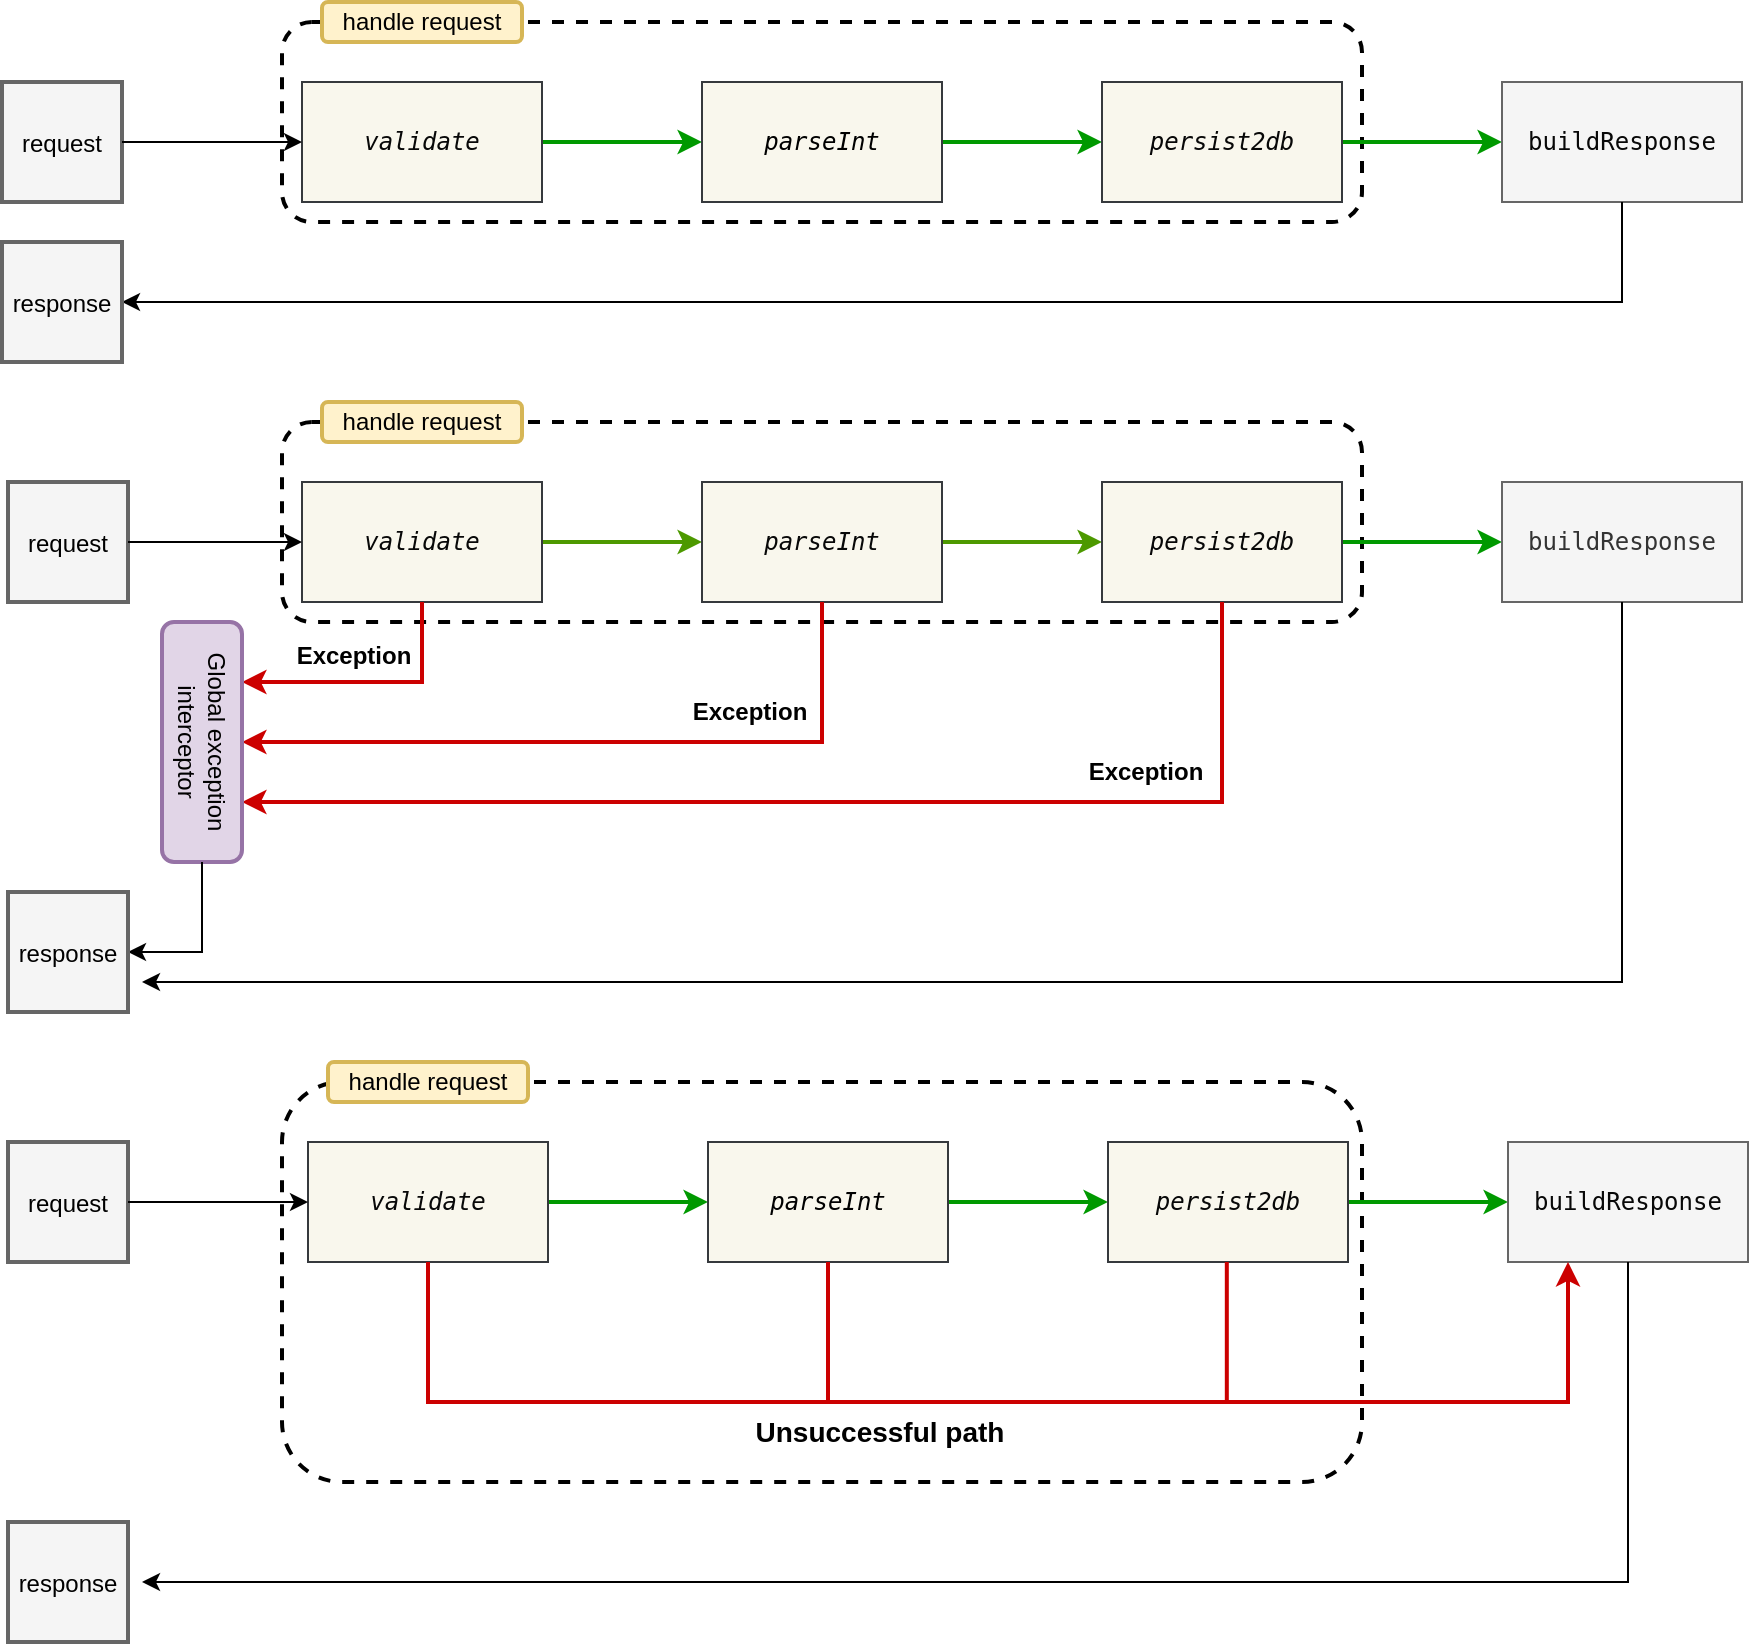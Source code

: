 <mxfile version="15.8.2" type="device"><diagram id="qGpos7aXrx1F_1WhVM0h" name="Page-1"><mxGraphModel dx="1912" dy="726" grid="1" gridSize="10" guides="1" tooltips="1" connect="1" arrows="1" fold="1" page="1" pageScale="1" pageWidth="827" pageHeight="1169" math="0" shadow="0"><root><mxCell id="0"/><mxCell id="1" parent="0"/><mxCell id="6pscqbQ4PJLI-jrFgOlu-64" value="" style="rounded=1;whiteSpace=wrap;html=1;fillColor=none;dashed=1;strokeWidth=2;connectable=0;allowArrows=0;" vertex="1" parent="1"><mxGeometry x="30" y="620" width="540" height="200" as="geometry"/></mxCell><mxCell id="6pscqbQ4PJLI-jrFgOlu-10" value="" style="rounded=1;whiteSpace=wrap;html=1;fillColor=none;dashed=1;strokeWidth=2;connectable=0;allowArrows=0;" vertex="1" parent="1"><mxGeometry x="30" y="90" width="540" height="100" as="geometry"/></mxCell><mxCell id="6pscqbQ4PJLI-jrFgOlu-3" value="" style="edgeStyle=orthogonalEdgeStyle;rounded=0;orthogonalLoop=1;jettySize=auto;html=1;fontColor=#4D9900;strokeColor=#009900;strokeWidth=2;" edge="1" parent="1" source="6pscqbQ4PJLI-jrFgOlu-1" target="6pscqbQ4PJLI-jrFgOlu-2"><mxGeometry relative="1" as="geometry"/></mxCell><mxCell id="6pscqbQ4PJLI-jrFgOlu-1" value="&lt;pre style=&quot;color: rgb(8 , 8 , 8) ; font-family: &amp;#34;jetbrains mono&amp;#34; , monospace&quot;&gt;&lt;span style=&quot;font-style: italic&quot;&gt;validate&lt;/span&gt;&lt;/pre&gt;" style="rounded=0;whiteSpace=wrap;html=1;fillColor=#f9f7ed;strokeColor=#36393d;" vertex="1" parent="1"><mxGeometry x="40" y="120" width="120" height="60" as="geometry"/></mxCell><mxCell id="6pscqbQ4PJLI-jrFgOlu-5" value="" style="edgeStyle=orthogonalEdgeStyle;rounded=0;orthogonalLoop=1;jettySize=auto;html=1;fontColor=#4D9900;strokeColor=#009900;strokeWidth=2;" edge="1" parent="1" source="6pscqbQ4PJLI-jrFgOlu-2" target="6pscqbQ4PJLI-jrFgOlu-4"><mxGeometry relative="1" as="geometry"/></mxCell><mxCell id="6pscqbQ4PJLI-jrFgOlu-2" value="&lt;pre style=&quot;font-family: &amp;#34;jetbrains mono&amp;#34; , monospace&quot;&gt;&lt;pre style=&quot;font-family: &amp;#34;jetbrains mono&amp;#34; , monospace&quot;&gt;&lt;span style=&quot;font-style: italic&quot;&gt;parseInt&lt;/span&gt;&lt;/pre&gt;&lt;/pre&gt;" style="rounded=0;whiteSpace=wrap;html=1;fillColor=#f9f7ed;strokeColor=#36393d;" vertex="1" parent="1"><mxGeometry x="240" y="120" width="120" height="60" as="geometry"/></mxCell><mxCell id="6pscqbQ4PJLI-jrFgOlu-7" value="" style="edgeStyle=orthogonalEdgeStyle;rounded=0;orthogonalLoop=1;jettySize=auto;html=1;fontColor=#4D9900;strokeColor=#009900;strokeWidth=2;" edge="1" parent="1" source="6pscqbQ4PJLI-jrFgOlu-4" target="6pscqbQ4PJLI-jrFgOlu-6"><mxGeometry relative="1" as="geometry"/></mxCell><mxCell id="6pscqbQ4PJLI-jrFgOlu-4" value="&lt;pre style=&quot;color: rgb(8 , 8 , 8) ; font-family: &amp;#34;jetbrains mono&amp;#34; , monospace&quot;&gt;&lt;pre style=&quot;font-family: &amp;#34;jetbrains mono&amp;#34; , monospace&quot;&gt;&lt;pre style=&quot;font-family: &amp;#34;jetbrains mono&amp;#34; , monospace&quot;&gt;&lt;span style=&quot;font-style: italic&quot;&gt;persist2db&lt;/span&gt;&lt;/pre&gt;&lt;/pre&gt;&lt;/pre&gt;" style="rounded=0;whiteSpace=wrap;html=1;fillColor=#f9f7ed;strokeColor=#36393d;" vertex="1" parent="1"><mxGeometry x="440" y="120" width="120" height="60" as="geometry"/></mxCell><mxCell id="6pscqbQ4PJLI-jrFgOlu-6" value="&lt;pre style=&quot;color: rgb(8 , 8 , 8) ; font-family: &amp;#34;jetbrains mono&amp;#34; , monospace&quot;&gt;&lt;pre style=&quot;font-family: &amp;#34;jetbrains mono&amp;#34; , monospace&quot;&gt;&lt;pre style=&quot;font-family: &amp;#34;jetbrains mono&amp;#34; , monospace&quot;&gt;&lt;pre style=&quot;font-family: &amp;#34;jetbrains mono&amp;#34; , monospace&quot;&gt;buildResponse&lt;/pre&gt;&lt;/pre&gt;&lt;/pre&gt;&lt;/pre&gt;" style="rounded=0;whiteSpace=wrap;html=1;fillColor=#f5f5f5;strokeColor=#666666;fontColor=#333333;" vertex="1" parent="1"><mxGeometry x="640" y="120" width="120" height="60" as="geometry"/></mxCell><mxCell id="6pscqbQ4PJLI-jrFgOlu-12" value="handle request" style="rounded=1;whiteSpace=wrap;html=1;strokeWidth=2;fillColor=#fff2cc;strokeColor=#d6b656;" vertex="1" parent="1"><mxGeometry x="50" y="80" width="100" height="20" as="geometry"/></mxCell><mxCell id="6pscqbQ4PJLI-jrFgOlu-13" value="" style="rounded=1;whiteSpace=wrap;html=1;fillColor=none;dashed=1;strokeWidth=2;connectable=0;allowArrows=0;" vertex="1" parent="1"><mxGeometry x="30" y="290" width="540" height="100" as="geometry"/></mxCell><mxCell id="6pscqbQ4PJLI-jrFgOlu-14" value="" style="edgeStyle=orthogonalEdgeStyle;rounded=0;orthogonalLoop=1;jettySize=auto;html=1;strokeColor=#4D9900;strokeWidth=2;" edge="1" parent="1" source="6pscqbQ4PJLI-jrFgOlu-15" target="6pscqbQ4PJLI-jrFgOlu-17"><mxGeometry relative="1" as="geometry"/></mxCell><mxCell id="6pscqbQ4PJLI-jrFgOlu-15" value="&lt;pre style=&quot;color: rgb(8 , 8 , 8) ; font-family: &amp;#34;jetbrains mono&amp;#34; , monospace&quot;&gt;&lt;span style=&quot;font-style: italic&quot;&gt;validate&lt;/span&gt;&lt;/pre&gt;" style="rounded=0;whiteSpace=wrap;html=1;fillColor=#f9f7ed;strokeColor=#36393d;" vertex="1" parent="1"><mxGeometry x="40" y="320" width="120" height="60" as="geometry"/></mxCell><mxCell id="6pscqbQ4PJLI-jrFgOlu-16" value="" style="edgeStyle=orthogonalEdgeStyle;rounded=0;orthogonalLoop=1;jettySize=auto;html=1;strokeColor=#4D9900;strokeWidth=2;" edge="1" parent="1" source="6pscqbQ4PJLI-jrFgOlu-17" target="6pscqbQ4PJLI-jrFgOlu-19"><mxGeometry relative="1" as="geometry"/></mxCell><mxCell id="6pscqbQ4PJLI-jrFgOlu-17" value="&lt;pre style=&quot;color: rgb(8 , 8 , 8) ; font-family: &amp;#34;jetbrains mono&amp;#34; , monospace&quot;&gt;&lt;pre style=&quot;font-family: &amp;#34;jetbrains mono&amp;#34; , monospace&quot;&gt;&lt;span style=&quot;font-style: italic&quot;&gt;parseInt&lt;/span&gt;&lt;/pre&gt;&lt;/pre&gt;" style="rounded=0;whiteSpace=wrap;html=1;fillColor=#f9f7ed;strokeColor=#36393d;" vertex="1" parent="1"><mxGeometry x="240" y="320" width="120" height="60" as="geometry"/></mxCell><mxCell id="6pscqbQ4PJLI-jrFgOlu-18" value="" style="edgeStyle=orthogonalEdgeStyle;rounded=0;orthogonalLoop=1;jettySize=auto;html=1;strokeColor=#009900;strokeWidth=2;" edge="1" parent="1" source="6pscqbQ4PJLI-jrFgOlu-19" target="6pscqbQ4PJLI-jrFgOlu-20"><mxGeometry relative="1" as="geometry"/></mxCell><mxCell id="6pscqbQ4PJLI-jrFgOlu-19" value="&lt;pre style=&quot;color: rgb(8 , 8 , 8) ; font-family: &amp;#34;jetbrains mono&amp;#34; , monospace&quot;&gt;&lt;pre style=&quot;font-family: &amp;#34;jetbrains mono&amp;#34; , monospace&quot;&gt;&lt;pre style=&quot;font-family: &amp;#34;jetbrains mono&amp;#34; , monospace&quot;&gt;&lt;span style=&quot;font-style: italic&quot;&gt;persist2db&lt;/span&gt;&lt;/pre&gt;&lt;/pre&gt;&lt;/pre&gt;" style="rounded=0;whiteSpace=wrap;html=1;fillColor=#f9f7ed;strokeColor=#36393d;" vertex="1" parent="1"><mxGeometry x="440" y="320" width="120" height="60" as="geometry"/></mxCell><mxCell id="6pscqbQ4PJLI-jrFgOlu-20" value="&lt;pre style=&quot;font-family: &amp;#34;jetbrains mono&amp;#34; , monospace&quot;&gt;&lt;pre style=&quot;font-family: &amp;#34;jetbrains mono&amp;#34; , monospace&quot;&gt;&lt;pre style=&quot;font-family: &amp;#34;jetbrains mono&amp;#34; , monospace&quot;&gt;&lt;pre style=&quot;font-family: &amp;#34;jetbrains mono&amp;#34; , monospace&quot;&gt;buildResponse&lt;/pre&gt;&lt;/pre&gt;&lt;/pre&gt;&lt;/pre&gt;" style="rounded=0;whiteSpace=wrap;html=1;fillColor=#f5f5f5;strokeColor=#666666;fontColor=#333333;" vertex="1" parent="1"><mxGeometry x="640" y="320" width="120" height="60" as="geometry"/></mxCell><mxCell id="6pscqbQ4PJLI-jrFgOlu-21" value="handle request" style="rounded=1;whiteSpace=wrap;html=1;strokeWidth=2;fillColor=#fff2cc;strokeColor=#d6b656;" vertex="1" parent="1"><mxGeometry x="50" y="280" width="100" height="20" as="geometry"/></mxCell><mxCell id="6pscqbQ4PJLI-jrFgOlu-23" value="" style="endArrow=classic;html=1;rounded=0;exitX=0.5;exitY=1;exitDx=0;exitDy=0;strokeWidth=2;strokeColor=#CC0000;entryX=0.25;entryY=0;entryDx=0;entryDy=0;" edge="1" parent="1" source="6pscqbQ4PJLI-jrFgOlu-15" target="6pscqbQ4PJLI-jrFgOlu-35"><mxGeometry width="50" height="50" relative="1" as="geometry"><mxPoint x="190" y="490" as="sourcePoint"/><mxPoint x="30" y="420" as="targetPoint"/><Array as="points"><mxPoint x="100" y="420"/></Array></mxGeometry></mxCell><mxCell id="6pscqbQ4PJLI-jrFgOlu-24" value="" style="endArrow=classic;html=1;rounded=0;exitX=0.5;exitY=1;exitDx=0;exitDy=0;strokeColor=#CC0000;strokeWidth=2;entryX=0.5;entryY=0;entryDx=0;entryDy=0;" edge="1" parent="1" source="6pscqbQ4PJLI-jrFgOlu-17" target="6pscqbQ4PJLI-jrFgOlu-35"><mxGeometry width="50" height="50" relative="1" as="geometry"><mxPoint x="390" y="400" as="sourcePoint"/><mxPoint x="30" y="450" as="targetPoint"/><Array as="points"><mxPoint x="300" y="450"/></Array></mxGeometry></mxCell><mxCell id="6pscqbQ4PJLI-jrFgOlu-25" value="" style="endArrow=classic;html=1;rounded=0;exitX=0.5;exitY=1;exitDx=0;exitDy=0;strokeColor=#CC0000;strokeWidth=2;entryX=0.75;entryY=0;entryDx=0;entryDy=0;" edge="1" parent="1" source="6pscqbQ4PJLI-jrFgOlu-19" target="6pscqbQ4PJLI-jrFgOlu-35"><mxGeometry width="50" height="50" relative="1" as="geometry"><mxPoint x="390" y="400" as="sourcePoint"/><mxPoint x="30" y="480" as="targetPoint"/><Array as="points"><mxPoint x="500" y="480"/></Array></mxGeometry></mxCell><mxCell id="6pscqbQ4PJLI-jrFgOlu-27" value="&lt;b style=&quot;font-size: 12px&quot;&gt;&lt;font style=&quot;font-size: 12px&quot;&gt;Exception&lt;/font&gt;&lt;/b&gt;" style="text;html=1;strokeColor=none;fillColor=none;align=center;verticalAlign=middle;whiteSpace=wrap;rounded=0;fontSize=12;" vertex="1" parent="1"><mxGeometry x="414" y="450" width="96" height="30" as="geometry"/></mxCell><mxCell id="6pscqbQ4PJLI-jrFgOlu-28" value="&lt;b style=&quot;font-size: 12px&quot;&gt;&lt;font style=&quot;font-size: 12px&quot;&gt;Exception&lt;/font&gt;&lt;/b&gt;" style="text;html=1;strokeColor=none;fillColor=none;align=center;verticalAlign=middle;whiteSpace=wrap;rounded=0;fontSize=12;" vertex="1" parent="1"><mxGeometry x="216" y="420" width="96" height="30" as="geometry"/></mxCell><mxCell id="6pscqbQ4PJLI-jrFgOlu-29" value="&lt;b style=&quot;font-size: 12px&quot;&gt;&lt;font style=&quot;font-size: 12px&quot;&gt;Exception&lt;/font&gt;&lt;/b&gt;" style="text;html=1;strokeColor=none;fillColor=none;align=center;verticalAlign=middle;whiteSpace=wrap;rounded=0;fontSize=12;" vertex="1" parent="1"><mxGeometry x="25" y="394" width="82" height="25.63" as="geometry"/></mxCell><mxCell id="6pscqbQ4PJLI-jrFgOlu-31" value="&lt;font color=&quot;#000000&quot; style=&quot;font-size: 12px&quot;&gt;request&lt;/font&gt;" style="whiteSpace=wrap;html=1;aspect=fixed;fontSize=14;fontColor=#333333;strokeWidth=2;fillColor=#f5f5f5;strokeColor=#666666;" vertex="1" parent="1"><mxGeometry x="-110" y="120" width="60" height="60" as="geometry"/></mxCell><mxCell id="6pscqbQ4PJLI-jrFgOlu-32" value="" style="endArrow=classic;html=1;rounded=0;fontSize=14;fontColor=#CC0000;strokeColor=#000000;strokeWidth=1;entryX=0;entryY=0.5;entryDx=0;entryDy=0;" edge="1" parent="1" target="6pscqbQ4PJLI-jrFgOlu-1"><mxGeometry width="50" height="50" relative="1" as="geometry"><mxPoint x="-50" y="150" as="sourcePoint"/><mxPoint x="27" y="150" as="targetPoint"/></mxGeometry></mxCell><mxCell id="6pscqbQ4PJLI-jrFgOlu-33" value="&lt;font color=&quot;#000000&quot; style=&quot;font-size: 12px&quot;&gt;request&lt;/font&gt;" style="whiteSpace=wrap;html=1;aspect=fixed;fontSize=14;fontColor=#333333;strokeWidth=2;fillColor=#f5f5f5;strokeColor=#666666;" vertex="1" parent="1"><mxGeometry x="-107" y="320" width="60" height="60" as="geometry"/></mxCell><mxCell id="6pscqbQ4PJLI-jrFgOlu-34" value="" style="endArrow=classic;html=1;rounded=0;fontSize=14;fontColor=#CC0000;strokeColor=#000000;strokeWidth=1;entryX=0;entryY=0.5;entryDx=0;entryDy=0;" edge="1" parent="1" target="6pscqbQ4PJLI-jrFgOlu-15"><mxGeometry width="50" height="50" relative="1" as="geometry"><mxPoint x="-47" y="350" as="sourcePoint"/><mxPoint x="30" y="350" as="targetPoint"/></mxGeometry></mxCell><mxCell id="6pscqbQ4PJLI-jrFgOlu-35" value="Global exception interceptor" style="rounded=1;whiteSpace=wrap;html=1;fontSize=12;strokeWidth=2;fillColor=#e1d5e7;rotation=90;horizontal=1;strokeColor=#9673a6;" vertex="1" parent="1"><mxGeometry x="-70" y="430" width="120" height="40" as="geometry"/></mxCell><mxCell id="6pscqbQ4PJLI-jrFgOlu-41" value="" style="endArrow=classic;html=1;rounded=0;fontSize=12;fontColor=#000000;strokeColor=#000000;strokeWidth=1;exitX=0.5;exitY=1;exitDx=0;exitDy=0;entryX=1;entryY=0.5;entryDx=0;entryDy=0;" edge="1" parent="1" source="6pscqbQ4PJLI-jrFgOlu-6" target="6pscqbQ4PJLI-jrFgOlu-67"><mxGeometry width="50" height="50" relative="1" as="geometry"><mxPoint x="650" y="260" as="sourcePoint"/><mxPoint x="90" y="210" as="targetPoint"/><Array as="points"><mxPoint x="700" y="230"/></Array></mxGeometry></mxCell><mxCell id="6pscqbQ4PJLI-jrFgOlu-43" value="" style="endArrow=classic;html=1;rounded=0;fontSize=12;fontColor=#000000;strokeColor=#000000;strokeWidth=1;exitX=0.5;exitY=1;exitDx=0;exitDy=0;" edge="1" parent="1" source="6pscqbQ4PJLI-jrFgOlu-20"><mxGeometry width="50" height="50" relative="1" as="geometry"><mxPoint x="857" y="410" as="sourcePoint"/><mxPoint x="-40" y="570" as="targetPoint"/><Array as="points"><mxPoint x="700" y="570"/></Array></mxGeometry></mxCell><mxCell id="6pscqbQ4PJLI-jrFgOlu-45" value="" style="endArrow=classic;html=1;rounded=0;fontSize=12;fontColor=#000000;strokeColor=#000000;strokeWidth=1;exitX=1;exitY=0.5;exitDx=0;exitDy=0;entryX=1;entryY=0.5;entryDx=0;entryDy=0;" edge="1" parent="1" source="6pscqbQ4PJLI-jrFgOlu-35" target="6pscqbQ4PJLI-jrFgOlu-66"><mxGeometry width="50" height="50" relative="1" as="geometry"><mxPoint x="120" y="640" as="sourcePoint"/><mxPoint x="-62" y="490" as="targetPoint"/><Array as="points"><mxPoint x="-10" y="555"/></Array></mxGeometry></mxCell><mxCell id="6pscqbQ4PJLI-jrFgOlu-47" value="" style="edgeStyle=orthogonalEdgeStyle;rounded=0;orthogonalLoop=1;jettySize=auto;html=1;fontColor=#4D9900;strokeColor=#009900;strokeWidth=2;" edge="1" parent="1" source="6pscqbQ4PJLI-jrFgOlu-48" target="6pscqbQ4PJLI-jrFgOlu-50"><mxGeometry relative="1" as="geometry"/></mxCell><mxCell id="6pscqbQ4PJLI-jrFgOlu-48" value="&lt;pre style=&quot;color: rgb(8 , 8 , 8) ; font-family: &amp;#34;jetbrains mono&amp;#34; , monospace&quot;&gt;&lt;span style=&quot;font-style: italic&quot;&gt;validate&lt;/span&gt;&lt;/pre&gt;" style="rounded=0;whiteSpace=wrap;html=1;fillColor=#f9f7ed;strokeColor=#36393d;" vertex="1" parent="1"><mxGeometry x="43" y="650" width="120" height="60" as="geometry"/></mxCell><mxCell id="6pscqbQ4PJLI-jrFgOlu-49" value="" style="edgeStyle=orthogonalEdgeStyle;rounded=0;orthogonalLoop=1;jettySize=auto;html=1;fontColor=#4D9900;strokeColor=#009900;strokeWidth=2;" edge="1" parent="1" source="6pscqbQ4PJLI-jrFgOlu-50" target="6pscqbQ4PJLI-jrFgOlu-52"><mxGeometry relative="1" as="geometry"/></mxCell><mxCell id="6pscqbQ4PJLI-jrFgOlu-50" value="&lt;pre style=&quot;font-family: &amp;#34;jetbrains mono&amp;#34; , monospace&quot;&gt;&lt;pre style=&quot;font-family: &amp;#34;jetbrains mono&amp;#34; , monospace&quot;&gt;&lt;span style=&quot;font-style: italic&quot;&gt;parseInt&lt;/span&gt;&lt;/pre&gt;&lt;/pre&gt;" style="rounded=0;whiteSpace=wrap;html=1;fillColor=#f9f7ed;strokeColor=#36393d;" vertex="1" parent="1"><mxGeometry x="243" y="650" width="120" height="60" as="geometry"/></mxCell><mxCell id="6pscqbQ4PJLI-jrFgOlu-51" value="" style="edgeStyle=orthogonalEdgeStyle;rounded=0;orthogonalLoop=1;jettySize=auto;html=1;fontColor=#009900;strokeColor=#009900;strokeWidth=2;" edge="1" parent="1" source="6pscqbQ4PJLI-jrFgOlu-52" target="6pscqbQ4PJLI-jrFgOlu-54"><mxGeometry relative="1" as="geometry"/></mxCell><mxCell id="6pscqbQ4PJLI-jrFgOlu-52" value="&lt;pre style=&quot;color: rgb(8 , 8 , 8) ; font-family: &amp;#34;jetbrains mono&amp;#34; , monospace&quot;&gt;&lt;pre style=&quot;font-family: &amp;#34;jetbrains mono&amp;#34; , monospace&quot;&gt;&lt;pre style=&quot;font-family: &amp;#34;jetbrains mono&amp;#34; , monospace&quot;&gt;&lt;span style=&quot;font-style: italic&quot;&gt;persist2db&lt;/span&gt;&lt;/pre&gt;&lt;/pre&gt;&lt;/pre&gt;" style="rounded=0;whiteSpace=wrap;html=1;fillColor=#f9f7ed;strokeColor=#36393d;" vertex="1" parent="1"><mxGeometry x="443" y="650" width="120" height="60" as="geometry"/></mxCell><mxCell id="6pscqbQ4PJLI-jrFgOlu-54" value="&lt;pre style=&quot;color: rgb(8 , 8 , 8) ; font-family: &amp;#34;jetbrains mono&amp;#34; , monospace&quot;&gt;&lt;pre style=&quot;font-family: &amp;#34;jetbrains mono&amp;#34; , monospace&quot;&gt;&lt;pre style=&quot;font-family: &amp;#34;jetbrains mono&amp;#34; , monospace&quot;&gt;&lt;pre style=&quot;font-family: &amp;#34;jetbrains mono&amp;#34; , monospace&quot;&gt;buildResponse&lt;/pre&gt;&lt;/pre&gt;&lt;/pre&gt;&lt;/pre&gt;" style="rounded=0;whiteSpace=wrap;html=1;fillColor=#f5f5f5;strokeColor=#666666;fontColor=#333333;" vertex="1" parent="1"><mxGeometry x="643" y="650" width="120" height="60" as="geometry"/></mxCell><mxCell id="6pscqbQ4PJLI-jrFgOlu-55" value="handle request" style="rounded=1;whiteSpace=wrap;html=1;strokeWidth=2;fillColor=#fff2cc;strokeColor=#d6b656;" vertex="1" parent="1"><mxGeometry x="53" y="610" width="100" height="20" as="geometry"/></mxCell><mxCell id="6pscqbQ4PJLI-jrFgOlu-56" value="&lt;font color=&quot;#000000&quot; style=&quot;font-size: 12px&quot;&gt;request&lt;/font&gt;" style="whiteSpace=wrap;html=1;aspect=fixed;fontSize=14;fontColor=#333333;strokeWidth=2;fillColor=#f5f5f5;strokeColor=#666666;" vertex="1" parent="1"><mxGeometry x="-107" y="650" width="60" height="60" as="geometry"/></mxCell><mxCell id="6pscqbQ4PJLI-jrFgOlu-57" value="" style="endArrow=classic;html=1;rounded=0;fontSize=14;fontColor=#CC0000;strokeColor=#000000;strokeWidth=1;entryX=0;entryY=0.5;entryDx=0;entryDy=0;" edge="1" parent="1" target="6pscqbQ4PJLI-jrFgOlu-48"><mxGeometry width="50" height="50" relative="1" as="geometry"><mxPoint x="-47" y="680" as="sourcePoint"/><mxPoint x="30" y="680" as="targetPoint"/></mxGeometry></mxCell><mxCell id="6pscqbQ4PJLI-jrFgOlu-59" value="" style="endArrow=classic;html=1;rounded=0;fontSize=12;fontColor=#000000;strokeColor=#000000;strokeWidth=1;exitX=0.5;exitY=1;exitDx=0;exitDy=0;" edge="1" parent="1" source="6pscqbQ4PJLI-jrFgOlu-54"><mxGeometry width="50" height="50" relative="1" as="geometry"><mxPoint x="860" y="710" as="sourcePoint"/><mxPoint x="-40" y="870" as="targetPoint"/><Array as="points"><mxPoint x="703" y="870"/></Array></mxGeometry></mxCell><mxCell id="6pscqbQ4PJLI-jrFgOlu-60" value="" style="endArrow=classic;html=1;rounded=0;fontSize=12;fontColor=#4D9900;strokeColor=#CC0000;strokeWidth=2;exitX=0.5;exitY=1;exitDx=0;exitDy=0;entryX=0.25;entryY=1;entryDx=0;entryDy=0;" edge="1" parent="1" source="6pscqbQ4PJLI-jrFgOlu-48" target="6pscqbQ4PJLI-jrFgOlu-54"><mxGeometry width="50" height="50" relative="1" as="geometry"><mxPoint x="320" y="550" as="sourcePoint"/><mxPoint x="630" y="780" as="targetPoint"/><Array as="points"><mxPoint x="103" y="780"/><mxPoint x="673" y="780"/></Array></mxGeometry></mxCell><mxCell id="6pscqbQ4PJLI-jrFgOlu-61" value="" style="endArrow=none;html=1;rounded=0;fontSize=12;fontColor=#4D9900;strokeColor=#CC0000;strokeWidth=2;entryX=0.5;entryY=1;entryDx=0;entryDy=0;" edge="1" parent="1" target="6pscqbQ4PJLI-jrFgOlu-50"><mxGeometry width="50" height="50" relative="1" as="geometry"><mxPoint x="303" y="780" as="sourcePoint"/><mxPoint x="370" y="500" as="targetPoint"/></mxGeometry></mxCell><mxCell id="6pscqbQ4PJLI-jrFgOlu-62" value="" style="endArrow=none;html=1;rounded=0;fontSize=12;fontColor=#4D9900;strokeColor=#CC0000;strokeWidth=2;entryX=0.5;entryY=1;entryDx=0;entryDy=0;" edge="1" parent="1"><mxGeometry width="50" height="50" relative="1" as="geometry"><mxPoint x="502.41" y="780" as="sourcePoint"/><mxPoint x="502.41" y="710" as="targetPoint"/></mxGeometry></mxCell><mxCell id="6pscqbQ4PJLI-jrFgOlu-63" value="&lt;font color=&quot;#000000&quot; style=&quot;font-size: 14px&quot;&gt;&lt;b&gt;Unsuccessful path&lt;/b&gt;&lt;/font&gt;" style="text;html=1;strokeColor=none;fillColor=none;align=center;verticalAlign=middle;whiteSpace=wrap;rounded=0;labelBackgroundColor=none;fontSize=12;fontColor=#990000;" vertex="1" parent="1"><mxGeometry x="246.5" y="780" width="163.5" height="30" as="geometry"/></mxCell><mxCell id="6pscqbQ4PJLI-jrFgOlu-65" value="&lt;font color=&quot;#000000&quot; style=&quot;font-size: 12px&quot;&gt;response&lt;/font&gt;" style="whiteSpace=wrap;html=1;aspect=fixed;fontSize=14;fontColor=#333333;strokeWidth=2;fillColor=#f5f5f5;strokeColor=#666666;" vertex="1" parent="1"><mxGeometry x="-107" y="840" width="60" height="60" as="geometry"/></mxCell><mxCell id="6pscqbQ4PJLI-jrFgOlu-66" value="&lt;font color=&quot;#000000&quot; style=&quot;font-size: 12px&quot;&gt;response&lt;/font&gt;" style="whiteSpace=wrap;html=1;aspect=fixed;fontSize=14;fontColor=#333333;strokeWidth=2;fillColor=#f5f5f5;strokeColor=#666666;" vertex="1" parent="1"><mxGeometry x="-107" y="525" width="60" height="60" as="geometry"/></mxCell><mxCell id="6pscqbQ4PJLI-jrFgOlu-67" value="&lt;font color=&quot;#000000&quot; style=&quot;font-size: 12px&quot;&gt;response&lt;/font&gt;" style="whiteSpace=wrap;html=1;aspect=fixed;fontSize=14;fontColor=#333333;strokeWidth=2;fillColor=#f5f5f5;strokeColor=#666666;" vertex="1" parent="1"><mxGeometry x="-110" y="200" width="60" height="60" as="geometry"/></mxCell></root></mxGraphModel></diagram></mxfile>